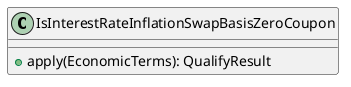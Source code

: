 @startuml

    class IsInterestRateInflationSwapBasisZeroCoupon [[IsInterestRateInflationSwapBasisZeroCoupon.html]] {
        +apply(EconomicTerms): QualifyResult
    }

@enduml
